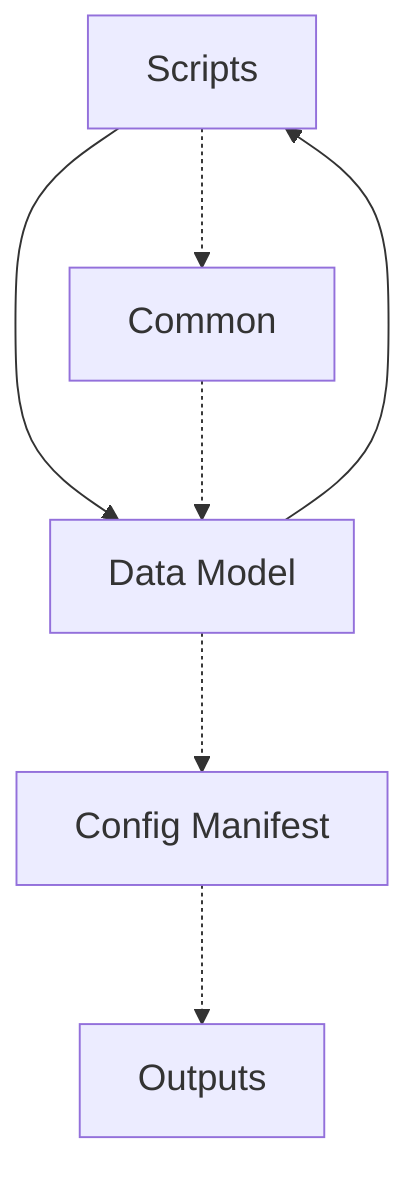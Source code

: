 %%{init:{
  "securityLevel":"loose",
  "flowchart":{"htmlLabels":true,"nodeSpacing":36,"rankSpacing":72,"useMaxWidth":true},
  "themeVariables":{"fontSize":"19px"}
}}%%
flowchart TB

Scripts["Scripts"];
Common["Common"];
Data_Model["Data Model"];
Config_Manifest["Config Manifest"];
Outputs["Outputs"];

Data_Model --> Scripts;
Scripts --> Data_Model;

Scripts -.-> Common;
Common -.-> Data_Model;
Data_Model -.-> Config_Manifest;
Config_Manifest -.-> Outputs;